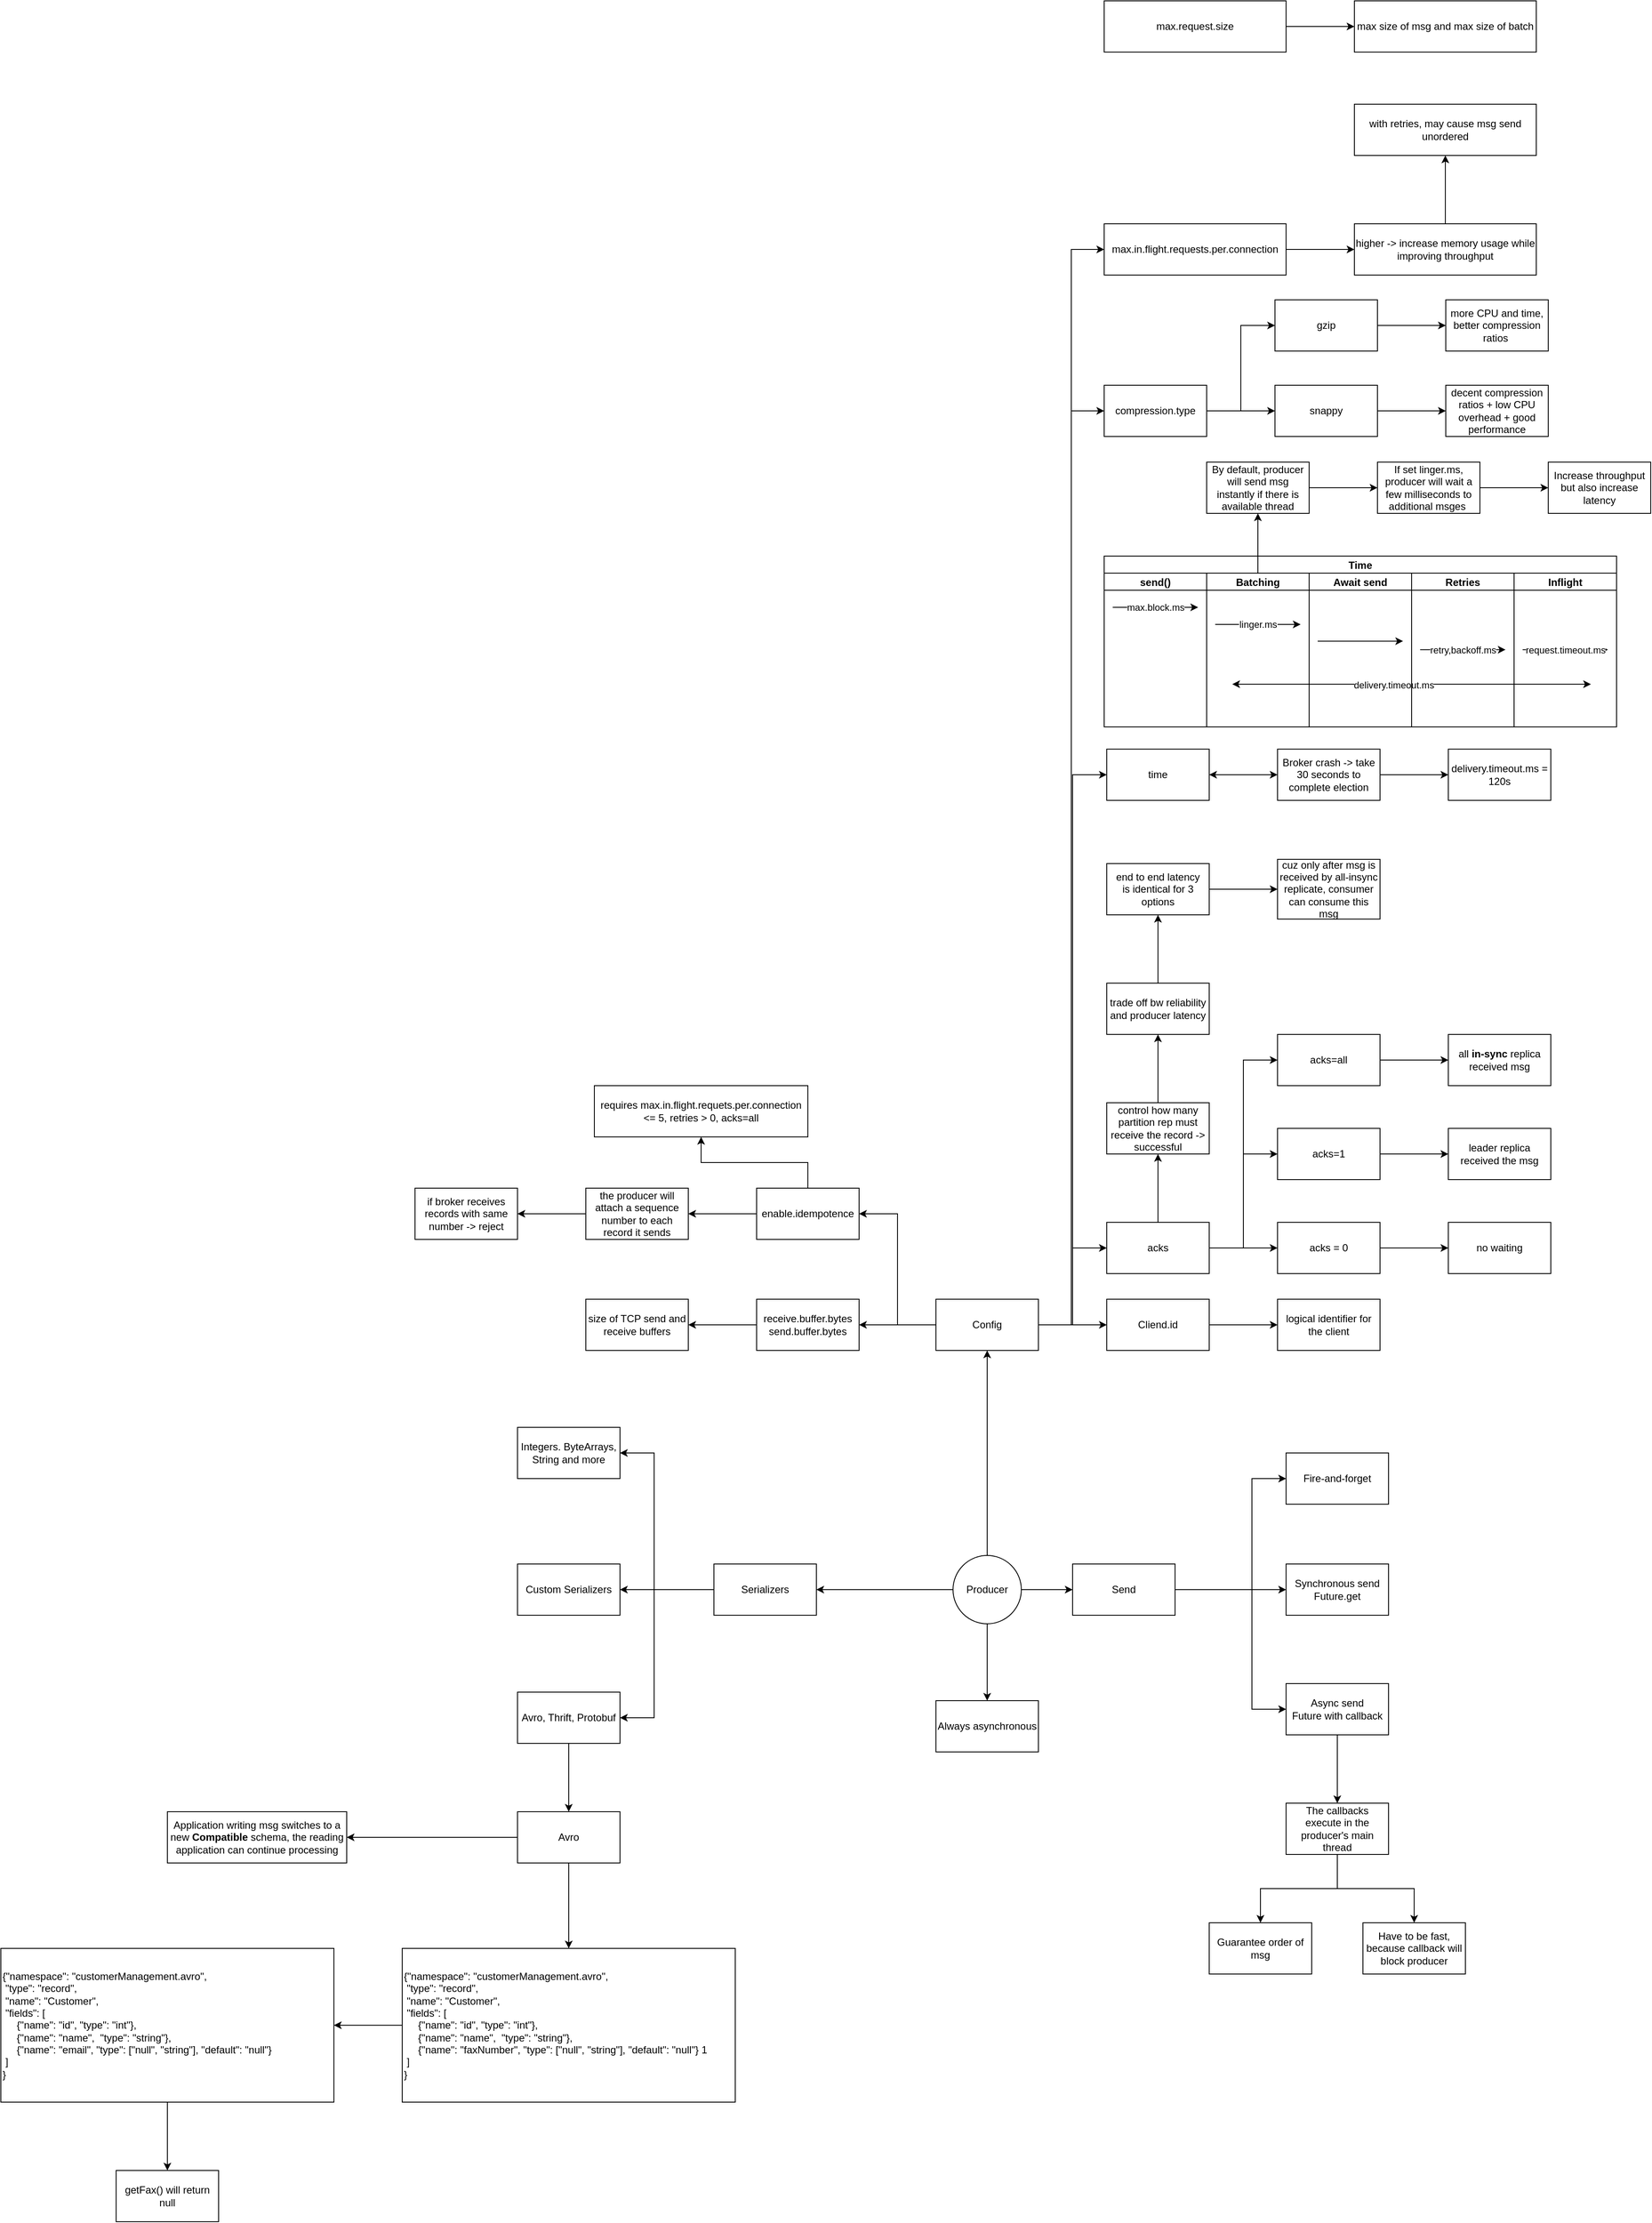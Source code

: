 <mxfile version="15.6.8" type="github">
  <diagram id="eX1bwtQ_Un_IkeUxFx1G" name="Page-1">
    <mxGraphModel dx="2492" dy="3104" grid="1" gridSize="10" guides="1" tooltips="1" connect="1" arrows="1" fold="1" page="1" pageScale="1" pageWidth="827" pageHeight="1169" math="0" shadow="0">
      <root>
        <mxCell id="0" />
        <mxCell id="1" parent="0" />
        <mxCell id="u9hF4vmQfbYm9YA1ZIXY-3" value="" style="edgeStyle=orthogonalEdgeStyle;rounded=0;orthogonalLoop=1;jettySize=auto;html=1;" parent="1" source="u9hF4vmQfbYm9YA1ZIXY-1" target="u9hF4vmQfbYm9YA1ZIXY-2" edge="1">
          <mxGeometry relative="1" as="geometry" />
        </mxCell>
        <mxCell id="u9hF4vmQfbYm9YA1ZIXY-5" value="" style="edgeStyle=orthogonalEdgeStyle;rounded=0;orthogonalLoop=1;jettySize=auto;html=1;fontColor=default;" parent="1" source="u9hF4vmQfbYm9YA1ZIXY-1" target="u9hF4vmQfbYm9YA1ZIXY-4" edge="1">
          <mxGeometry relative="1" as="geometry" />
        </mxCell>
        <mxCell id="u9hF4vmQfbYm9YA1ZIXY-22" value="" style="edgeStyle=orthogonalEdgeStyle;rounded=0;orthogonalLoop=1;jettySize=auto;html=1;labelBackgroundColor=default;fontColor=default;strokeColor=default;" parent="1" source="u9hF4vmQfbYm9YA1ZIXY-1" target="u9hF4vmQfbYm9YA1ZIXY-21" edge="1">
          <mxGeometry relative="1" as="geometry" />
        </mxCell>
        <mxCell id="zj1I7MIvLQr3IUpewF0q-2" value="" style="edgeStyle=orthogonalEdgeStyle;rounded=0;orthogonalLoop=1;jettySize=auto;html=1;" edge="1" parent="1" source="u9hF4vmQfbYm9YA1ZIXY-1" target="zj1I7MIvLQr3IUpewF0q-1">
          <mxGeometry relative="1" as="geometry" />
        </mxCell>
        <mxCell id="u9hF4vmQfbYm9YA1ZIXY-1" value="Producer" style="ellipse;whiteSpace=wrap;html=1;aspect=fixed;fillColor=default;strokeColor=default;fontColor=default;" parent="1" vertex="1">
          <mxGeometry x="50" y="330" width="80" height="80" as="geometry" />
        </mxCell>
        <mxCell id="u9hF4vmQfbYm9YA1ZIXY-2" value="Always asynchronous" style="whiteSpace=wrap;html=1;" parent="1" vertex="1">
          <mxGeometry x="30" y="500" width="120" height="60" as="geometry" />
        </mxCell>
        <mxCell id="u9hF4vmQfbYm9YA1ZIXY-7" value="" style="edgeStyle=orthogonalEdgeStyle;rounded=0;orthogonalLoop=1;jettySize=auto;html=1;fontColor=default;strokeColor=default;labelBackgroundColor=default;" parent="1" source="u9hF4vmQfbYm9YA1ZIXY-4" target="u9hF4vmQfbYm9YA1ZIXY-6" edge="1">
          <mxGeometry relative="1" as="geometry">
            <Array as="points">
              <mxPoint x="400" y="370" />
              <mxPoint x="400" y="240" />
            </Array>
          </mxGeometry>
        </mxCell>
        <mxCell id="u9hF4vmQfbYm9YA1ZIXY-11" style="edgeStyle=orthogonalEdgeStyle;rounded=0;orthogonalLoop=1;jettySize=auto;html=1;entryX=0;entryY=0.5;entryDx=0;entryDy=0;fontColor=default;" parent="1" source="u9hF4vmQfbYm9YA1ZIXY-4" target="u9hF4vmQfbYm9YA1ZIXY-8" edge="1">
          <mxGeometry relative="1" as="geometry" />
        </mxCell>
        <mxCell id="u9hF4vmQfbYm9YA1ZIXY-12" style="edgeStyle=orthogonalEdgeStyle;rounded=0;orthogonalLoop=1;jettySize=auto;html=1;entryX=0;entryY=0.5;entryDx=0;entryDy=0;labelBackgroundColor=default;fontColor=default;strokeColor=default;" parent="1" source="u9hF4vmQfbYm9YA1ZIXY-4" target="u9hF4vmQfbYm9YA1ZIXY-9" edge="1">
          <mxGeometry relative="1" as="geometry">
            <Array as="points">
              <mxPoint x="400" y="370" />
              <mxPoint x="400" y="510" />
            </Array>
          </mxGeometry>
        </mxCell>
        <mxCell id="u9hF4vmQfbYm9YA1ZIXY-4" value="Send" style="whiteSpace=wrap;html=1;fillColor=default;strokeColor=default;fontColor=default;" parent="1" vertex="1">
          <mxGeometry x="190" y="340" width="120" height="60" as="geometry" />
        </mxCell>
        <mxCell id="u9hF4vmQfbYm9YA1ZIXY-6" value="Fire-and-forget" style="whiteSpace=wrap;html=1;fillColor=default;strokeColor=default;fontColor=default;" parent="1" vertex="1">
          <mxGeometry x="440" y="210" width="120" height="60" as="geometry" />
        </mxCell>
        <mxCell id="u9hF4vmQfbYm9YA1ZIXY-8" value="Synchronous send&lt;br&gt;Future.get" style="whiteSpace=wrap;html=1;fillColor=default;strokeColor=default;fontColor=default;" parent="1" vertex="1">
          <mxGeometry x="440" y="340" width="120" height="60" as="geometry" />
        </mxCell>
        <mxCell id="u9hF4vmQfbYm9YA1ZIXY-14" value="" style="edgeStyle=orthogonalEdgeStyle;rounded=0;orthogonalLoop=1;jettySize=auto;html=1;labelBackgroundColor=default;fontColor=default;strokeColor=default;" parent="1" source="u9hF4vmQfbYm9YA1ZIXY-9" target="u9hF4vmQfbYm9YA1ZIXY-13" edge="1">
          <mxGeometry relative="1" as="geometry" />
        </mxCell>
        <mxCell id="u9hF4vmQfbYm9YA1ZIXY-9" value="Async send&lt;br&gt;Future with callback" style="whiteSpace=wrap;html=1;fillColor=default;strokeColor=default;fontColor=default;" parent="1" vertex="1">
          <mxGeometry x="440" y="480" width="120" height="60" as="geometry" />
        </mxCell>
        <mxCell id="u9hF4vmQfbYm9YA1ZIXY-16" value="" style="edgeStyle=orthogonalEdgeStyle;rounded=0;orthogonalLoop=1;jettySize=auto;html=1;labelBackgroundColor=default;fontColor=default;strokeColor=default;" parent="1" source="u9hF4vmQfbYm9YA1ZIXY-13" target="u9hF4vmQfbYm9YA1ZIXY-15" edge="1">
          <mxGeometry relative="1" as="geometry" />
        </mxCell>
        <mxCell id="u9hF4vmQfbYm9YA1ZIXY-19" style="edgeStyle=orthogonalEdgeStyle;rounded=0;orthogonalLoop=1;jettySize=auto;html=1;labelBackgroundColor=default;fontColor=default;strokeColor=default;" parent="1" source="u9hF4vmQfbYm9YA1ZIXY-13" target="u9hF4vmQfbYm9YA1ZIXY-18" edge="1">
          <mxGeometry relative="1" as="geometry" />
        </mxCell>
        <mxCell id="u9hF4vmQfbYm9YA1ZIXY-13" value="The callbacks execute in the producer&#39;s main thread" style="whiteSpace=wrap;html=1;fillColor=default;strokeColor=default;fontColor=default;" parent="1" vertex="1">
          <mxGeometry x="440" y="620" width="120" height="60" as="geometry" />
        </mxCell>
        <mxCell id="u9hF4vmQfbYm9YA1ZIXY-15" value="Guarantee order of msg" style="whiteSpace=wrap;html=1;fillColor=default;strokeColor=default;fontColor=default;" parent="1" vertex="1">
          <mxGeometry x="350" y="760" width="120" height="60" as="geometry" />
        </mxCell>
        <mxCell id="u9hF4vmQfbYm9YA1ZIXY-18" value="Have to be fast, because callback will block producer" style="whiteSpace=wrap;html=1;fillColor=default;strokeColor=default;fontColor=default;" parent="1" vertex="1">
          <mxGeometry x="530" y="760" width="120" height="60" as="geometry" />
        </mxCell>
        <mxCell id="u9hF4vmQfbYm9YA1ZIXY-24" value="" style="edgeStyle=orthogonalEdgeStyle;rounded=0;orthogonalLoop=1;jettySize=auto;html=1;labelBackgroundColor=default;fontColor=default;strokeColor=default;" parent="1" source="u9hF4vmQfbYm9YA1ZIXY-21" target="u9hF4vmQfbYm9YA1ZIXY-23" edge="1">
          <mxGeometry relative="1" as="geometry" />
        </mxCell>
        <mxCell id="u9hF4vmQfbYm9YA1ZIXY-28" style="edgeStyle=orthogonalEdgeStyle;rounded=0;orthogonalLoop=1;jettySize=auto;html=1;entryX=0;entryY=0.5;entryDx=0;entryDy=0;labelBackgroundColor=default;fontColor=default;strokeColor=default;" parent="1" source="u9hF4vmQfbYm9YA1ZIXY-21" target="u9hF4vmQfbYm9YA1ZIXY-27" edge="1">
          <mxGeometry relative="1" as="geometry" />
        </mxCell>
        <mxCell id="u9hF4vmQfbYm9YA1ZIXY-51" style="edgeStyle=orthogonalEdgeStyle;rounded=0;orthogonalLoop=1;jettySize=auto;html=1;entryX=0;entryY=0.5;entryDx=0;entryDy=0;labelBackgroundColor=default;fontColor=default;strokeColor=default;" parent="1" source="u9hF4vmQfbYm9YA1ZIXY-21" target="u9hF4vmQfbYm9YA1ZIXY-50" edge="1">
          <mxGeometry relative="1" as="geometry" />
        </mxCell>
        <mxCell id="u9hF4vmQfbYm9YA1ZIXY-91" style="edgeStyle=orthogonalEdgeStyle;rounded=0;orthogonalLoop=1;jettySize=auto;html=1;entryX=0;entryY=0.5;entryDx=0;entryDy=0;labelBackgroundColor=default;fontColor=default;startArrow=none;startFill=0;strokeColor=default;" parent="1" source="u9hF4vmQfbYm9YA1ZIXY-21" target="u9hF4vmQfbYm9YA1ZIXY-79" edge="1">
          <mxGeometry relative="1" as="geometry" />
        </mxCell>
        <mxCell id="u9hF4vmQfbYm9YA1ZIXY-92" style="edgeStyle=orthogonalEdgeStyle;rounded=0;orthogonalLoop=1;jettySize=auto;html=1;entryX=0;entryY=0.5;entryDx=0;entryDy=0;labelBackgroundColor=default;fontColor=default;startArrow=none;startFill=0;strokeColor=default;" parent="1" source="u9hF4vmQfbYm9YA1ZIXY-21" target="u9hF4vmQfbYm9YA1ZIXY-88" edge="1">
          <mxGeometry relative="1" as="geometry" />
        </mxCell>
        <mxCell id="u9hF4vmQfbYm9YA1ZIXY-99" value="" style="edgeStyle=orthogonalEdgeStyle;rounded=0;orthogonalLoop=1;jettySize=auto;html=1;labelBackgroundColor=default;fontColor=default;startArrow=none;startFill=0;strokeColor=default;" parent="1" source="u9hF4vmQfbYm9YA1ZIXY-21" target="u9hF4vmQfbYm9YA1ZIXY-98" edge="1">
          <mxGeometry relative="1" as="geometry" />
        </mxCell>
        <mxCell id="u9hF4vmQfbYm9YA1ZIXY-103" style="edgeStyle=orthogonalEdgeStyle;rounded=0;orthogonalLoop=1;jettySize=auto;html=1;entryX=1;entryY=0.5;entryDx=0;entryDy=0;labelBackgroundColor=default;fontColor=default;startArrow=none;startFill=0;strokeColor=default;" parent="1" source="u9hF4vmQfbYm9YA1ZIXY-21" target="u9hF4vmQfbYm9YA1ZIXY-102" edge="1">
          <mxGeometry relative="1" as="geometry" />
        </mxCell>
        <mxCell id="u9hF4vmQfbYm9YA1ZIXY-21" value="Config" style="whiteSpace=wrap;html=1;fillColor=default;strokeColor=default;fontColor=default;" parent="1" vertex="1">
          <mxGeometry x="30" y="30" width="120" height="60" as="geometry" />
        </mxCell>
        <mxCell id="u9hF4vmQfbYm9YA1ZIXY-26" value="" style="edgeStyle=orthogonalEdgeStyle;rounded=0;orthogonalLoop=1;jettySize=auto;html=1;labelBackgroundColor=default;fontColor=default;strokeColor=default;" parent="1" source="u9hF4vmQfbYm9YA1ZIXY-23" target="u9hF4vmQfbYm9YA1ZIXY-25" edge="1">
          <mxGeometry relative="1" as="geometry" />
        </mxCell>
        <mxCell id="u9hF4vmQfbYm9YA1ZIXY-23" value="Cliend.id" style="whiteSpace=wrap;html=1;fillColor=default;strokeColor=default;fontColor=default;" parent="1" vertex="1">
          <mxGeometry x="230" y="30" width="120" height="60" as="geometry" />
        </mxCell>
        <mxCell id="u9hF4vmQfbYm9YA1ZIXY-25" value="logical identifier for the client" style="whiteSpace=wrap;html=1;fillColor=default;strokeColor=default;fontColor=default;" parent="1" vertex="1">
          <mxGeometry x="430" y="30" width="120" height="60" as="geometry" />
        </mxCell>
        <mxCell id="u9hF4vmQfbYm9YA1ZIXY-30" value="" style="edgeStyle=orthogonalEdgeStyle;rounded=0;orthogonalLoop=1;jettySize=auto;html=1;labelBackgroundColor=default;fontColor=default;strokeColor=default;" parent="1" source="u9hF4vmQfbYm9YA1ZIXY-27" target="u9hF4vmQfbYm9YA1ZIXY-29" edge="1">
          <mxGeometry relative="1" as="geometry" />
        </mxCell>
        <mxCell id="u9hF4vmQfbYm9YA1ZIXY-32" value="" style="edgeStyle=orthogonalEdgeStyle;rounded=0;orthogonalLoop=1;jettySize=auto;html=1;labelBackgroundColor=default;fontColor=default;strokeColor=default;" parent="1" source="u9hF4vmQfbYm9YA1ZIXY-27" target="u9hF4vmQfbYm9YA1ZIXY-31" edge="1">
          <mxGeometry relative="1" as="geometry" />
        </mxCell>
        <mxCell id="u9hF4vmQfbYm9YA1ZIXY-34" style="edgeStyle=orthogonalEdgeStyle;rounded=0;orthogonalLoop=1;jettySize=auto;html=1;entryX=0;entryY=0.5;entryDx=0;entryDy=0;labelBackgroundColor=default;fontColor=default;strokeColor=default;" parent="1" source="u9hF4vmQfbYm9YA1ZIXY-27" target="u9hF4vmQfbYm9YA1ZIXY-33" edge="1">
          <mxGeometry relative="1" as="geometry" />
        </mxCell>
        <mxCell id="u9hF4vmQfbYm9YA1ZIXY-40" style="edgeStyle=orthogonalEdgeStyle;rounded=0;orthogonalLoop=1;jettySize=auto;html=1;exitX=1;exitY=0.5;exitDx=0;exitDy=0;entryX=0;entryY=0.5;entryDx=0;entryDy=0;labelBackgroundColor=default;fontColor=default;strokeColor=default;" parent="1" source="u9hF4vmQfbYm9YA1ZIXY-27" target="u9hF4vmQfbYm9YA1ZIXY-39" edge="1">
          <mxGeometry relative="1" as="geometry" />
        </mxCell>
        <mxCell id="u9hF4vmQfbYm9YA1ZIXY-27" value="acks" style="whiteSpace=wrap;html=1;fillColor=default;strokeColor=default;fontColor=default;" parent="1" vertex="1">
          <mxGeometry x="230" y="-60" width="120" height="60" as="geometry" />
        </mxCell>
        <mxCell id="u9hF4vmQfbYm9YA1ZIXY-44" value="" style="edgeStyle=orthogonalEdgeStyle;rounded=0;orthogonalLoop=1;jettySize=auto;html=1;labelBackgroundColor=default;fontColor=default;strokeColor=default;" parent="1" source="u9hF4vmQfbYm9YA1ZIXY-29" target="u9hF4vmQfbYm9YA1ZIXY-43" edge="1">
          <mxGeometry relative="1" as="geometry" />
        </mxCell>
        <mxCell id="u9hF4vmQfbYm9YA1ZIXY-29" value="control how many partition rep must receive the record -&amp;gt; successful" style="whiteSpace=wrap;html=1;fillColor=default;strokeColor=default;fontColor=default;" parent="1" vertex="1">
          <mxGeometry x="230" y="-200" width="120" height="60" as="geometry" />
        </mxCell>
        <mxCell id="u9hF4vmQfbYm9YA1ZIXY-36" value="" style="edgeStyle=orthogonalEdgeStyle;rounded=0;orthogonalLoop=1;jettySize=auto;html=1;labelBackgroundColor=default;fontColor=default;strokeColor=default;" parent="1" source="u9hF4vmQfbYm9YA1ZIXY-31" target="u9hF4vmQfbYm9YA1ZIXY-35" edge="1">
          <mxGeometry relative="1" as="geometry" />
        </mxCell>
        <mxCell id="u9hF4vmQfbYm9YA1ZIXY-31" value="acks = 0" style="whiteSpace=wrap;html=1;fillColor=default;strokeColor=default;fontColor=default;" parent="1" vertex="1">
          <mxGeometry x="430" y="-60" width="120" height="60" as="geometry" />
        </mxCell>
        <mxCell id="u9hF4vmQfbYm9YA1ZIXY-38" value="" style="edgeStyle=orthogonalEdgeStyle;rounded=0;orthogonalLoop=1;jettySize=auto;html=1;labelBackgroundColor=default;fontColor=default;strokeColor=default;" parent="1" source="u9hF4vmQfbYm9YA1ZIXY-33" target="u9hF4vmQfbYm9YA1ZIXY-37" edge="1">
          <mxGeometry relative="1" as="geometry" />
        </mxCell>
        <mxCell id="u9hF4vmQfbYm9YA1ZIXY-33" value="acks=1" style="whiteSpace=wrap;html=1;fillColor=default;strokeColor=default;fontColor=default;" parent="1" vertex="1">
          <mxGeometry x="430" y="-170" width="120" height="60" as="geometry" />
        </mxCell>
        <mxCell id="u9hF4vmQfbYm9YA1ZIXY-35" value="no waiting" style="whiteSpace=wrap;html=1;fillColor=default;strokeColor=default;fontColor=default;" parent="1" vertex="1">
          <mxGeometry x="630" y="-60" width="120" height="60" as="geometry" />
        </mxCell>
        <mxCell id="u9hF4vmQfbYm9YA1ZIXY-37" value="leader replica received the msg" style="whiteSpace=wrap;html=1;fillColor=default;strokeColor=default;fontColor=default;" parent="1" vertex="1">
          <mxGeometry x="630" y="-170" width="120" height="60" as="geometry" />
        </mxCell>
        <mxCell id="u9hF4vmQfbYm9YA1ZIXY-42" value="" style="edgeStyle=orthogonalEdgeStyle;rounded=0;orthogonalLoop=1;jettySize=auto;html=1;labelBackgroundColor=default;fontColor=default;strokeColor=default;" parent="1" source="u9hF4vmQfbYm9YA1ZIXY-39" target="u9hF4vmQfbYm9YA1ZIXY-41" edge="1">
          <mxGeometry relative="1" as="geometry" />
        </mxCell>
        <mxCell id="u9hF4vmQfbYm9YA1ZIXY-39" value="acks=all" style="whiteSpace=wrap;html=1;fillColor=default;strokeColor=default;fontColor=default;" parent="1" vertex="1">
          <mxGeometry x="430" y="-280" width="120" height="60" as="geometry" />
        </mxCell>
        <mxCell id="u9hF4vmQfbYm9YA1ZIXY-41" value="all &lt;b&gt;in-sync &lt;/b&gt;replica received msg" style="whiteSpace=wrap;html=1;fillColor=default;strokeColor=default;fontColor=default;" parent="1" vertex="1">
          <mxGeometry x="630" y="-280" width="120" height="60" as="geometry" />
        </mxCell>
        <mxCell id="u9hF4vmQfbYm9YA1ZIXY-46" value="" style="edgeStyle=orthogonalEdgeStyle;rounded=0;orthogonalLoop=1;jettySize=auto;html=1;labelBackgroundColor=default;fontColor=default;strokeColor=default;" parent="1" source="u9hF4vmQfbYm9YA1ZIXY-43" target="u9hF4vmQfbYm9YA1ZIXY-45" edge="1">
          <mxGeometry relative="1" as="geometry" />
        </mxCell>
        <mxCell id="u9hF4vmQfbYm9YA1ZIXY-43" value="trade off bw reliability and producer latency" style="whiteSpace=wrap;html=1;fillColor=default;strokeColor=default;fontColor=default;" parent="1" vertex="1">
          <mxGeometry x="230" y="-340" width="120" height="60" as="geometry" />
        </mxCell>
        <mxCell id="u9hF4vmQfbYm9YA1ZIXY-48" value="" style="edgeStyle=orthogonalEdgeStyle;rounded=0;orthogonalLoop=1;jettySize=auto;html=1;labelBackgroundColor=default;fontColor=default;strokeColor=default;" parent="1" source="u9hF4vmQfbYm9YA1ZIXY-45" target="u9hF4vmQfbYm9YA1ZIXY-47" edge="1">
          <mxGeometry relative="1" as="geometry" />
        </mxCell>
        <mxCell id="u9hF4vmQfbYm9YA1ZIXY-45" value="end to end latency&lt;br&gt;is identical for 3 options" style="whiteSpace=wrap;html=1;fillColor=default;strokeColor=default;fontColor=default;" parent="1" vertex="1">
          <mxGeometry x="230" y="-480" width="120" height="60" as="geometry" />
        </mxCell>
        <mxCell id="u9hF4vmQfbYm9YA1ZIXY-47" value="cuz only after msg is received by all-insync replicate, consumer can consume this msg" style="whiteSpace=wrap;html=1;fillColor=default;strokeColor=default;fontColor=default;" parent="1" vertex="1">
          <mxGeometry x="430" y="-485" width="120" height="70" as="geometry" />
        </mxCell>
        <mxCell id="u9hF4vmQfbYm9YA1ZIXY-70" value="" style="edgeStyle=orthogonalEdgeStyle;rounded=0;orthogonalLoop=1;jettySize=auto;html=1;labelBackgroundColor=default;fontColor=default;startArrow=classic;startFill=1;strokeColor=default;" parent="1" source="u9hF4vmQfbYm9YA1ZIXY-50" target="u9hF4vmQfbYm9YA1ZIXY-69" edge="1">
          <mxGeometry relative="1" as="geometry" />
        </mxCell>
        <mxCell id="u9hF4vmQfbYm9YA1ZIXY-50" value="time" style="whiteSpace=wrap;html=1;fillColor=default;strokeColor=default;fontColor=default;" parent="1" vertex="1">
          <mxGeometry x="230" y="-614" width="120" height="60" as="geometry" />
        </mxCell>
        <mxCell id="u9hF4vmQfbYm9YA1ZIXY-52" value="Time" style="swimlane;childLayout=stackLayout;resizeParent=1;resizeParentMax=0;startSize=20;fontColor=default;strokeColor=default;fillColor=default;" parent="1" vertex="1">
          <mxGeometry x="227" y="-840" width="600" height="200" as="geometry" />
        </mxCell>
        <mxCell id="u9hF4vmQfbYm9YA1ZIXY-53" value="send()" style="swimlane;startSize=20;fontColor=default;strokeColor=default;fillColor=default;" parent="u9hF4vmQfbYm9YA1ZIXY-52" vertex="1">
          <mxGeometry y="20" width="120" height="180" as="geometry" />
        </mxCell>
        <mxCell id="u9hF4vmQfbYm9YA1ZIXY-58" value="max.block.ms" style="edgeStyle=orthogonalEdgeStyle;rounded=0;orthogonalLoop=1;jettySize=auto;html=1;labelBackgroundColor=default;fontColor=default;strokeColor=default;" parent="u9hF4vmQfbYm9YA1ZIXY-53" edge="1">
          <mxGeometry relative="1" as="geometry">
            <mxPoint x="10" y="40" as="sourcePoint" />
            <mxPoint x="110" y="40" as="targetPoint" />
          </mxGeometry>
        </mxCell>
        <mxCell id="u9hF4vmQfbYm9YA1ZIXY-54" value="Batching" style="swimlane;startSize=20;fontColor=default;strokeColor=default;fillColor=default;" parent="u9hF4vmQfbYm9YA1ZIXY-52" vertex="1">
          <mxGeometry x="120" y="20" width="120" height="180" as="geometry" />
        </mxCell>
        <mxCell id="u9hF4vmQfbYm9YA1ZIXY-61" value="linger.ms" style="edgeStyle=orthogonalEdgeStyle;rounded=0;orthogonalLoop=1;jettySize=auto;html=1;labelBackgroundColor=default;fontColor=default;strokeColor=default;" parent="u9hF4vmQfbYm9YA1ZIXY-54" edge="1">
          <mxGeometry relative="1" as="geometry">
            <mxPoint x="10" y="60" as="sourcePoint" />
            <mxPoint x="110" y="60" as="targetPoint" />
          </mxGeometry>
        </mxCell>
        <mxCell id="u9hF4vmQfbYm9YA1ZIXY-67" value="" style="edgeStyle=orthogonalEdgeStyle;rounded=0;orthogonalLoop=1;jettySize=auto;html=1;labelBackgroundColor=default;fontColor=default;strokeColor=default;startArrow=classic;startFill=1;" parent="u9hF4vmQfbYm9YA1ZIXY-54" edge="1">
          <mxGeometry relative="1" as="geometry">
            <mxPoint x="30" y="130.0" as="sourcePoint" />
            <mxPoint x="450" y="130" as="targetPoint" />
          </mxGeometry>
        </mxCell>
        <mxCell id="u9hF4vmQfbYm9YA1ZIXY-68" value="delivery.timeout.ms" style="edgeLabel;html=1;align=center;verticalAlign=middle;resizable=0;points=[];fontColor=default;" parent="u9hF4vmQfbYm9YA1ZIXY-67" vertex="1" connectable="0">
          <mxGeometry x="-0.101" y="-1" relative="1" as="geometry">
            <mxPoint as="offset" />
          </mxGeometry>
        </mxCell>
        <mxCell id="u9hF4vmQfbYm9YA1ZIXY-55" value="Await send" style="swimlane;startSize=20;fontColor=default;strokeColor=default;fillColor=default;" parent="u9hF4vmQfbYm9YA1ZIXY-52" vertex="1">
          <mxGeometry x="240" y="20" width="120" height="180" as="geometry" />
        </mxCell>
        <mxCell id="u9hF4vmQfbYm9YA1ZIXY-62" value="" style="edgeStyle=orthogonalEdgeStyle;rounded=0;orthogonalLoop=1;jettySize=auto;html=1;labelBackgroundColor=default;fontColor=default;strokeColor=default;" parent="u9hF4vmQfbYm9YA1ZIXY-55" edge="1">
          <mxGeometry relative="1" as="geometry">
            <mxPoint x="10" y="79.58" as="sourcePoint" />
            <mxPoint x="110" y="79.58" as="targetPoint" />
          </mxGeometry>
        </mxCell>
        <mxCell id="u9hF4vmQfbYm9YA1ZIXY-56" value="Retries" style="swimlane;startSize=20;fontColor=default;strokeColor=default;fillColor=default;" parent="u9hF4vmQfbYm9YA1ZIXY-52" vertex="1">
          <mxGeometry x="360" y="20" width="120" height="180" as="geometry" />
        </mxCell>
        <mxCell id="u9hF4vmQfbYm9YA1ZIXY-64" value="retry,backoff.ms" style="edgeStyle=orthogonalEdgeStyle;rounded=0;orthogonalLoop=1;jettySize=auto;html=1;labelBackgroundColor=default;fontColor=default;strokeColor=default;" parent="u9hF4vmQfbYm9YA1ZIXY-56" edge="1">
          <mxGeometry relative="1" as="geometry">
            <mxPoint x="10" y="89.58" as="sourcePoint" />
            <mxPoint x="110" y="89.58" as="targetPoint" />
          </mxGeometry>
        </mxCell>
        <mxCell id="u9hF4vmQfbYm9YA1ZIXY-57" value="Inflight" style="swimlane;startSize=20;fontColor=default;strokeColor=default;fillColor=default;" parent="u9hF4vmQfbYm9YA1ZIXY-52" vertex="1">
          <mxGeometry x="480" y="20" width="120" height="180" as="geometry" />
        </mxCell>
        <mxCell id="u9hF4vmQfbYm9YA1ZIXY-65" value="request.timeout.ms" style="edgeStyle=orthogonalEdgeStyle;rounded=0;orthogonalLoop=1;jettySize=auto;html=1;labelBackgroundColor=default;fontColor=default;strokeColor=default;" parent="u9hF4vmQfbYm9YA1ZIXY-57" edge="1">
          <mxGeometry relative="1" as="geometry">
            <mxPoint x="10" y="89.58" as="sourcePoint" />
            <mxPoint x="110" y="89.58" as="targetPoint" />
          </mxGeometry>
        </mxCell>
        <mxCell id="u9hF4vmQfbYm9YA1ZIXY-72" value="" style="edgeStyle=orthogonalEdgeStyle;rounded=0;orthogonalLoop=1;jettySize=auto;html=1;labelBackgroundColor=default;fontColor=default;startArrow=none;startFill=0;strokeColor=default;" parent="1" source="u9hF4vmQfbYm9YA1ZIXY-69" target="u9hF4vmQfbYm9YA1ZIXY-71" edge="1">
          <mxGeometry relative="1" as="geometry" />
        </mxCell>
        <mxCell id="u9hF4vmQfbYm9YA1ZIXY-69" value="Broker crash -&amp;gt; take 30 seconds to complete election" style="whiteSpace=wrap;html=1;fillColor=default;strokeColor=default;fontColor=default;" parent="1" vertex="1">
          <mxGeometry x="430" y="-614" width="120" height="60" as="geometry" />
        </mxCell>
        <mxCell id="u9hF4vmQfbYm9YA1ZIXY-71" value="delivery.timeout.ms = 120s" style="whiteSpace=wrap;html=1;fillColor=default;strokeColor=default;fontColor=default;" parent="1" vertex="1">
          <mxGeometry x="630" y="-614" width="120" height="60" as="geometry" />
        </mxCell>
        <mxCell id="u9hF4vmQfbYm9YA1ZIXY-76" value="" style="edgeStyle=orthogonalEdgeStyle;rounded=0;orthogonalLoop=1;jettySize=auto;html=1;labelBackgroundColor=default;fontColor=default;startArrow=none;startFill=0;strokeColor=default;" parent="1" source="u9hF4vmQfbYm9YA1ZIXY-73" target="u9hF4vmQfbYm9YA1ZIXY-75" edge="1">
          <mxGeometry relative="1" as="geometry" />
        </mxCell>
        <mxCell id="u9hF4vmQfbYm9YA1ZIXY-73" value="By default, producer will send msg instantly if there is available thread" style="whiteSpace=wrap;html=1;fillColor=default;strokeColor=default;fontColor=default;" parent="1" vertex="1">
          <mxGeometry x="347" y="-950" width="120" height="60" as="geometry" />
        </mxCell>
        <mxCell id="u9hF4vmQfbYm9YA1ZIXY-74" style="edgeStyle=orthogonalEdgeStyle;rounded=0;orthogonalLoop=1;jettySize=auto;html=1;entryX=0.5;entryY=1;entryDx=0;entryDy=0;labelBackgroundColor=default;fontColor=default;startArrow=none;startFill=0;strokeColor=default;" parent="1" source="u9hF4vmQfbYm9YA1ZIXY-54" target="u9hF4vmQfbYm9YA1ZIXY-73" edge="1">
          <mxGeometry relative="1" as="geometry" />
        </mxCell>
        <mxCell id="u9hF4vmQfbYm9YA1ZIXY-78" value="" style="edgeStyle=orthogonalEdgeStyle;rounded=0;orthogonalLoop=1;jettySize=auto;html=1;labelBackgroundColor=default;fontColor=default;startArrow=none;startFill=0;strokeColor=default;" parent="1" source="u9hF4vmQfbYm9YA1ZIXY-75" target="u9hF4vmQfbYm9YA1ZIXY-77" edge="1">
          <mxGeometry relative="1" as="geometry" />
        </mxCell>
        <mxCell id="u9hF4vmQfbYm9YA1ZIXY-75" value="If set linger.ms, producer will wait a few milliseconds to additional msges&amp;nbsp;" style="whiteSpace=wrap;html=1;fillColor=default;strokeColor=default;fontColor=default;" parent="1" vertex="1">
          <mxGeometry x="547" y="-950" width="120" height="60" as="geometry" />
        </mxCell>
        <mxCell id="u9hF4vmQfbYm9YA1ZIXY-77" value="Increase throughput but also increase latency" style="whiteSpace=wrap;html=1;fillColor=default;strokeColor=default;fontColor=default;" parent="1" vertex="1">
          <mxGeometry x="747" y="-950" width="120" height="60" as="geometry" />
        </mxCell>
        <mxCell id="u9hF4vmQfbYm9YA1ZIXY-81" value="" style="edgeStyle=orthogonalEdgeStyle;rounded=0;orthogonalLoop=1;jettySize=auto;html=1;labelBackgroundColor=default;fontColor=default;startArrow=none;startFill=0;strokeColor=default;" parent="1" source="u9hF4vmQfbYm9YA1ZIXY-79" target="u9hF4vmQfbYm9YA1ZIXY-80" edge="1">
          <mxGeometry relative="1" as="geometry" />
        </mxCell>
        <mxCell id="u9hF4vmQfbYm9YA1ZIXY-87" style="edgeStyle=orthogonalEdgeStyle;rounded=0;orthogonalLoop=1;jettySize=auto;html=1;entryX=0;entryY=0.5;entryDx=0;entryDy=0;labelBackgroundColor=default;fontColor=default;startArrow=none;startFill=0;strokeColor=default;" parent="1" source="u9hF4vmQfbYm9YA1ZIXY-79" target="u9hF4vmQfbYm9YA1ZIXY-84" edge="1">
          <mxGeometry relative="1" as="geometry" />
        </mxCell>
        <mxCell id="u9hF4vmQfbYm9YA1ZIXY-79" value="compression.type" style="whiteSpace=wrap;html=1;fillColor=default;strokeColor=default;fontColor=default;" parent="1" vertex="1">
          <mxGeometry x="227" y="-1040" width="120" height="60" as="geometry" />
        </mxCell>
        <mxCell id="u9hF4vmQfbYm9YA1ZIXY-83" value="" style="edgeStyle=orthogonalEdgeStyle;rounded=0;orthogonalLoop=1;jettySize=auto;html=1;labelBackgroundColor=default;fontColor=default;startArrow=none;startFill=0;strokeColor=default;" parent="1" source="u9hF4vmQfbYm9YA1ZIXY-80" target="u9hF4vmQfbYm9YA1ZIXY-82" edge="1">
          <mxGeometry relative="1" as="geometry" />
        </mxCell>
        <mxCell id="u9hF4vmQfbYm9YA1ZIXY-80" value="snappy" style="whiteSpace=wrap;html=1;fillColor=default;strokeColor=default;fontColor=default;" parent="1" vertex="1">
          <mxGeometry x="427" y="-1040" width="120" height="60" as="geometry" />
        </mxCell>
        <mxCell id="u9hF4vmQfbYm9YA1ZIXY-82" value="decent compression ratios + low CPU overhead + good performance" style="whiteSpace=wrap;html=1;fillColor=default;strokeColor=default;fontColor=default;" parent="1" vertex="1">
          <mxGeometry x="627" y="-1040" width="120" height="60" as="geometry" />
        </mxCell>
        <mxCell id="u9hF4vmQfbYm9YA1ZIXY-86" value="" style="edgeStyle=orthogonalEdgeStyle;rounded=0;orthogonalLoop=1;jettySize=auto;html=1;labelBackgroundColor=default;fontColor=default;startArrow=none;startFill=0;strokeColor=default;" parent="1" source="u9hF4vmQfbYm9YA1ZIXY-84" target="u9hF4vmQfbYm9YA1ZIXY-85" edge="1">
          <mxGeometry relative="1" as="geometry" />
        </mxCell>
        <mxCell id="u9hF4vmQfbYm9YA1ZIXY-84" value="gzip" style="whiteSpace=wrap;html=1;fillColor=default;strokeColor=default;fontColor=default;" parent="1" vertex="1">
          <mxGeometry x="427" y="-1140" width="120" height="60" as="geometry" />
        </mxCell>
        <mxCell id="u9hF4vmQfbYm9YA1ZIXY-85" value="more CPU and time, better compression ratios&amp;nbsp;" style="whiteSpace=wrap;html=1;fillColor=default;strokeColor=default;fontColor=default;" parent="1" vertex="1">
          <mxGeometry x="627" y="-1140" width="120" height="60" as="geometry" />
        </mxCell>
        <mxCell id="u9hF4vmQfbYm9YA1ZIXY-90" value="" style="edgeStyle=orthogonalEdgeStyle;rounded=0;orthogonalLoop=1;jettySize=auto;html=1;labelBackgroundColor=default;fontColor=default;startArrow=none;startFill=0;strokeColor=default;" parent="1" source="u9hF4vmQfbYm9YA1ZIXY-88" target="u9hF4vmQfbYm9YA1ZIXY-89" edge="1">
          <mxGeometry relative="1" as="geometry" />
        </mxCell>
        <mxCell id="u9hF4vmQfbYm9YA1ZIXY-88" value="max.in.flight.requests.per.connection" style="whiteSpace=wrap;html=1;fillColor=default;strokeColor=default;fontColor=default;" parent="1" vertex="1">
          <mxGeometry x="227" y="-1229" width="213" height="60" as="geometry" />
        </mxCell>
        <mxCell id="u9hF4vmQfbYm9YA1ZIXY-94" value="" style="edgeStyle=orthogonalEdgeStyle;rounded=0;orthogonalLoop=1;jettySize=auto;html=1;labelBackgroundColor=default;fontColor=default;startArrow=none;startFill=0;strokeColor=default;" parent="1" source="u9hF4vmQfbYm9YA1ZIXY-89" target="u9hF4vmQfbYm9YA1ZIXY-93" edge="1">
          <mxGeometry relative="1" as="geometry" />
        </mxCell>
        <mxCell id="u9hF4vmQfbYm9YA1ZIXY-89" value="higher -&amp;gt; increase memory usage while improving throughput" style="whiteSpace=wrap;html=1;fillColor=default;strokeColor=default;fontColor=default;" parent="1" vertex="1">
          <mxGeometry x="520" y="-1229" width="213" height="60" as="geometry" />
        </mxCell>
        <mxCell id="u9hF4vmQfbYm9YA1ZIXY-93" value="with retries, may cause msg send unordered" style="whiteSpace=wrap;html=1;fillColor=default;strokeColor=default;fontColor=default;" parent="1" vertex="1">
          <mxGeometry x="520" y="-1369" width="213" height="60" as="geometry" />
        </mxCell>
        <mxCell id="u9hF4vmQfbYm9YA1ZIXY-97" value="" style="edgeStyle=orthogonalEdgeStyle;rounded=0;orthogonalLoop=1;jettySize=auto;html=1;labelBackgroundColor=default;fontColor=default;startArrow=none;startFill=0;strokeColor=default;" parent="1" source="u9hF4vmQfbYm9YA1ZIXY-95" target="u9hF4vmQfbYm9YA1ZIXY-96" edge="1">
          <mxGeometry relative="1" as="geometry" />
        </mxCell>
        <mxCell id="u9hF4vmQfbYm9YA1ZIXY-95" value="max.request.size" style="whiteSpace=wrap;html=1;fillColor=default;strokeColor=default;fontColor=default;" parent="1" vertex="1">
          <mxGeometry x="227" y="-1490" width="213" height="60" as="geometry" />
        </mxCell>
        <mxCell id="u9hF4vmQfbYm9YA1ZIXY-96" value="max size of msg and max size of batch" style="whiteSpace=wrap;html=1;fillColor=default;strokeColor=default;fontColor=default;" parent="1" vertex="1">
          <mxGeometry x="520" y="-1490" width="213" height="60" as="geometry" />
        </mxCell>
        <mxCell id="u9hF4vmQfbYm9YA1ZIXY-101" value="" style="edgeStyle=orthogonalEdgeStyle;rounded=0;orthogonalLoop=1;jettySize=auto;html=1;labelBackgroundColor=default;fontColor=default;startArrow=none;startFill=0;strokeColor=default;" parent="1" source="u9hF4vmQfbYm9YA1ZIXY-98" target="u9hF4vmQfbYm9YA1ZIXY-100" edge="1">
          <mxGeometry relative="1" as="geometry" />
        </mxCell>
        <mxCell id="u9hF4vmQfbYm9YA1ZIXY-98" value="receive.buffer.bytes&lt;br&gt;send.buffer.bytes" style="whiteSpace=wrap;html=1;fillColor=default;strokeColor=default;fontColor=default;" parent="1" vertex="1">
          <mxGeometry x="-180" y="30" width="120" height="60" as="geometry" />
        </mxCell>
        <mxCell id="u9hF4vmQfbYm9YA1ZIXY-100" value="size of TCP send and receive buffers" style="whiteSpace=wrap;html=1;fillColor=default;strokeColor=default;fontColor=default;" parent="1" vertex="1">
          <mxGeometry x="-380" y="30" width="120" height="60" as="geometry" />
        </mxCell>
        <mxCell id="u9hF4vmQfbYm9YA1ZIXY-105" value="" style="edgeStyle=orthogonalEdgeStyle;rounded=0;orthogonalLoop=1;jettySize=auto;html=1;labelBackgroundColor=default;fontColor=default;startArrow=none;startFill=0;strokeColor=default;" parent="1" source="u9hF4vmQfbYm9YA1ZIXY-102" target="u9hF4vmQfbYm9YA1ZIXY-104" edge="1">
          <mxGeometry relative="1" as="geometry" />
        </mxCell>
        <mxCell id="u9hF4vmQfbYm9YA1ZIXY-109" value="" style="edgeStyle=orthogonalEdgeStyle;rounded=0;orthogonalLoop=1;jettySize=auto;html=1;labelBackgroundColor=default;fontColor=default;startArrow=none;startFill=0;strokeColor=default;" parent="1" source="u9hF4vmQfbYm9YA1ZIXY-102" target="u9hF4vmQfbYm9YA1ZIXY-108" edge="1">
          <mxGeometry relative="1" as="geometry" />
        </mxCell>
        <mxCell id="u9hF4vmQfbYm9YA1ZIXY-102" value="enable.idempotence" style="whiteSpace=wrap;html=1;fillColor=default;strokeColor=default;fontColor=default;" parent="1" vertex="1">
          <mxGeometry x="-180" y="-100" width="120" height="60" as="geometry" />
        </mxCell>
        <mxCell id="u9hF4vmQfbYm9YA1ZIXY-107" value="" style="edgeStyle=orthogonalEdgeStyle;rounded=0;orthogonalLoop=1;jettySize=auto;html=1;labelBackgroundColor=default;fontColor=default;startArrow=none;startFill=0;strokeColor=default;" parent="1" source="u9hF4vmQfbYm9YA1ZIXY-104" target="u9hF4vmQfbYm9YA1ZIXY-106" edge="1">
          <mxGeometry relative="1" as="geometry" />
        </mxCell>
        <mxCell id="u9hF4vmQfbYm9YA1ZIXY-104" value="the producer will attach a sequence number to each record it sends" style="whiteSpace=wrap;html=1;fillColor=default;strokeColor=default;fontColor=default;" parent="1" vertex="1">
          <mxGeometry x="-380" y="-100" width="120" height="60" as="geometry" />
        </mxCell>
        <mxCell id="u9hF4vmQfbYm9YA1ZIXY-106" value="if broker receives records with same number -&amp;gt; reject" style="whiteSpace=wrap;html=1;fillColor=default;strokeColor=default;fontColor=default;" parent="1" vertex="1">
          <mxGeometry x="-580" y="-100" width="120" height="60" as="geometry" />
        </mxCell>
        <mxCell id="u9hF4vmQfbYm9YA1ZIXY-108" value="requires max.in.flight.requets.per.connection &amp;lt;= 5, retries &amp;gt; 0, acks=all" style="whiteSpace=wrap;html=1;fillColor=default;strokeColor=default;fontColor=default;" parent="1" vertex="1">
          <mxGeometry x="-370" y="-220" width="250" height="60" as="geometry" />
        </mxCell>
        <mxCell id="zj1I7MIvLQr3IUpewF0q-4" value="" style="edgeStyle=orthogonalEdgeStyle;rounded=0;orthogonalLoop=1;jettySize=auto;html=1;" edge="1" parent="1" source="zj1I7MIvLQr3IUpewF0q-1" target="zj1I7MIvLQr3IUpewF0q-3">
          <mxGeometry relative="1" as="geometry">
            <Array as="points">
              <mxPoint x="-300" y="370" />
              <mxPoint x="-300" y="210" />
            </Array>
          </mxGeometry>
        </mxCell>
        <mxCell id="zj1I7MIvLQr3IUpewF0q-6" style="edgeStyle=orthogonalEdgeStyle;rounded=0;orthogonalLoop=1;jettySize=auto;html=1;entryX=1;entryY=0.5;entryDx=0;entryDy=0;" edge="1" parent="1" source="zj1I7MIvLQr3IUpewF0q-1" target="zj1I7MIvLQr3IUpewF0q-5">
          <mxGeometry relative="1" as="geometry" />
        </mxCell>
        <mxCell id="zj1I7MIvLQr3IUpewF0q-8" style="edgeStyle=orthogonalEdgeStyle;rounded=0;orthogonalLoop=1;jettySize=auto;html=1;entryX=1;entryY=0.5;entryDx=0;entryDy=0;" edge="1" parent="1" source="zj1I7MIvLQr3IUpewF0q-1" target="zj1I7MIvLQr3IUpewF0q-7">
          <mxGeometry relative="1" as="geometry">
            <Array as="points">
              <mxPoint x="-300" y="370" />
              <mxPoint x="-300" y="520" />
            </Array>
          </mxGeometry>
        </mxCell>
        <mxCell id="zj1I7MIvLQr3IUpewF0q-1" value="Serializers" style="whiteSpace=wrap;html=1;" vertex="1" parent="1">
          <mxGeometry x="-230" y="340" width="120" height="60" as="geometry" />
        </mxCell>
        <mxCell id="zj1I7MIvLQr3IUpewF0q-3" value="Integers. ByteArrays, String and more" style="whiteSpace=wrap;html=1;" vertex="1" parent="1">
          <mxGeometry x="-460" y="180" width="120" height="60" as="geometry" />
        </mxCell>
        <mxCell id="zj1I7MIvLQr3IUpewF0q-5" value="Custom Serializers" style="whiteSpace=wrap;html=1;" vertex="1" parent="1">
          <mxGeometry x="-460" y="340" width="120" height="60" as="geometry" />
        </mxCell>
        <mxCell id="zj1I7MIvLQr3IUpewF0q-10" value="" style="edgeStyle=orthogonalEdgeStyle;rounded=0;orthogonalLoop=1;jettySize=auto;html=1;" edge="1" parent="1" source="zj1I7MIvLQr3IUpewF0q-7" target="zj1I7MIvLQr3IUpewF0q-9">
          <mxGeometry relative="1" as="geometry" />
        </mxCell>
        <mxCell id="zj1I7MIvLQr3IUpewF0q-7" value="Avro, Thrift, Protobuf" style="whiteSpace=wrap;html=1;" vertex="1" parent="1">
          <mxGeometry x="-460" y="490" width="120" height="60" as="geometry" />
        </mxCell>
        <mxCell id="zj1I7MIvLQr3IUpewF0q-12" value="" style="edgeStyle=orthogonalEdgeStyle;rounded=0;orthogonalLoop=1;jettySize=auto;html=1;" edge="1" parent="1" source="zj1I7MIvLQr3IUpewF0q-9" target="zj1I7MIvLQr3IUpewF0q-11">
          <mxGeometry relative="1" as="geometry" />
        </mxCell>
        <mxCell id="zj1I7MIvLQr3IUpewF0q-14" value="" style="edgeStyle=orthogonalEdgeStyle;rounded=0;orthogonalLoop=1;jettySize=auto;html=1;" edge="1" parent="1" source="zj1I7MIvLQr3IUpewF0q-9" target="zj1I7MIvLQr3IUpewF0q-13">
          <mxGeometry relative="1" as="geometry" />
        </mxCell>
        <mxCell id="zj1I7MIvLQr3IUpewF0q-9" value="Avro" style="whiteSpace=wrap;html=1;" vertex="1" parent="1">
          <mxGeometry x="-460" y="630" width="120" height="60" as="geometry" />
        </mxCell>
        <mxCell id="zj1I7MIvLQr3IUpewF0q-16" value="" style="edgeStyle=orthogonalEdgeStyle;rounded=0;orthogonalLoop=1;jettySize=auto;html=1;" edge="1" parent="1" source="zj1I7MIvLQr3IUpewF0q-11" target="zj1I7MIvLQr3IUpewF0q-15">
          <mxGeometry relative="1" as="geometry" />
        </mxCell>
        <mxCell id="zj1I7MIvLQr3IUpewF0q-11" value="{&quot;namespace&quot;: &quot;customerManagement.avro&quot;,&#xa;&amp;nbsp;&quot;type&quot;: &quot;record&quot;,&#xa;&amp;nbsp;&quot;name&quot;: &quot;Customer&quot;,&#xa;&amp;nbsp;&quot;fields&quot;: [&#xa;&amp;nbsp; &amp;nbsp; &amp;nbsp;{&quot;name&quot;: &quot;id&quot;, &quot;type&quot;: &quot;int&quot;},&#xa;&amp;nbsp; &amp;nbsp; &amp;nbsp;{&quot;name&quot;: &quot;name&quot;,&amp;nbsp; &quot;type&quot;: &quot;string&quot;},&#xa;&amp;nbsp; &amp;nbsp; &amp;nbsp;{&quot;name&quot;: &quot;faxNumber&quot;, &quot;type&quot;: [&quot;null&quot;, &quot;string&quot;], &quot;default&quot;: &quot;null&quot;} 1&#xa;&amp;nbsp;]&#xa;}" style="whiteSpace=wrap;html=1;align=left;" vertex="1" parent="1">
          <mxGeometry x="-595" y="790" width="390" height="180" as="geometry" />
        </mxCell>
        <mxCell id="zj1I7MIvLQr3IUpewF0q-13" value="Application writing msg switches to a new &lt;b&gt;Compatible &lt;/b&gt;schema, the reading application can continue processing" style="whiteSpace=wrap;html=1;" vertex="1" parent="1">
          <mxGeometry x="-870" y="630" width="210" height="60" as="geometry" />
        </mxCell>
        <mxCell id="zj1I7MIvLQr3IUpewF0q-18" value="" style="edgeStyle=orthogonalEdgeStyle;rounded=0;orthogonalLoop=1;jettySize=auto;html=1;entryX=0.5;entryY=0;entryDx=0;entryDy=0;" edge="1" parent="1" source="zj1I7MIvLQr3IUpewF0q-15" target="zj1I7MIvLQr3IUpewF0q-19">
          <mxGeometry relative="1" as="geometry">
            <mxPoint x="-870" y="1050" as="targetPoint" />
          </mxGeometry>
        </mxCell>
        <mxCell id="zj1I7MIvLQr3IUpewF0q-15" value="&lt;div&gt;{&quot;namespace&quot;: &quot;customerManagement.avro&quot;,&lt;/div&gt;&lt;div&gt;&amp;nbsp;&quot;type&quot;: &quot;record&quot;,&lt;/div&gt;&lt;div&gt;&amp;nbsp;&quot;name&quot;: &quot;Customer&quot;,&lt;/div&gt;&lt;div&gt;&amp;nbsp;&quot;fields&quot;: [&lt;/div&gt;&lt;div&gt;&amp;nbsp; &amp;nbsp; &amp;nbsp;{&quot;name&quot;: &quot;id&quot;, &quot;type&quot;: &quot;int&quot;},&lt;/div&gt;&lt;div&gt;&amp;nbsp; &amp;nbsp; &amp;nbsp;{&quot;name&quot;: &quot;name&quot;,&amp;nbsp; &quot;type&quot;: &quot;string&quot;},&lt;/div&gt;&lt;div&gt;&amp;nbsp; &amp;nbsp; &amp;nbsp;{&quot;name&quot;: &quot;email&quot;, &quot;type&quot;: [&quot;null&quot;, &quot;string&quot;], &quot;default&quot;: &quot;null&quot;}&lt;/div&gt;&lt;div&gt;&amp;nbsp;]&lt;/div&gt;&lt;div&gt;}&lt;/div&gt;" style="whiteSpace=wrap;html=1;align=left;" vertex="1" parent="1">
          <mxGeometry x="-1065" y="790" width="390" height="180" as="geometry" />
        </mxCell>
        <mxCell id="zj1I7MIvLQr3IUpewF0q-19" value="getFax() will return null" style="whiteSpace=wrap;html=1;" vertex="1" parent="1">
          <mxGeometry x="-930" y="1050" width="120" height="60" as="geometry" />
        </mxCell>
      </root>
    </mxGraphModel>
  </diagram>
</mxfile>
